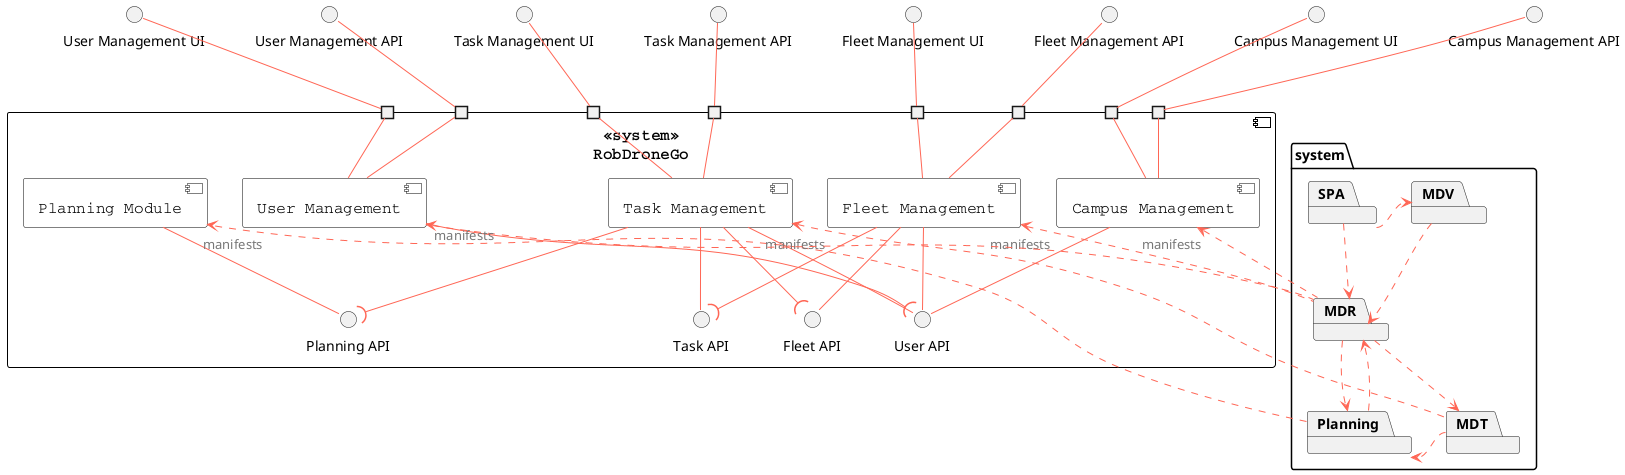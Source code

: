 @startuml

skinparam component {
    FontSize 16
    BackgroundColor<<Apache>> LightCoral
    BorderColor<<Apache>> #FF6655
    FontName Courier
    BorderColor black
    BackgroundColor White
    ArrowFontName Impact
    ArrowColor #FF6655
    ArrowFontColor #777777
}

component "<<system>>\nRobDroneGo" {
    port " " as p_campus_ui
    port " " as p_fleet_ui
    port " " as p_task_ui
    port " " as p_user_ui
    port " " as p_campus_api
    port " " as p_fleet_api
    port " " as p_task_api
    port " " as p_user_api

    component "Campus Management" as campus{
    }
    component "Fleet Management" as fleet {
    }
    component "Task Management" as task {
    }
    component "User Management" as user {
    }

    ' interior
    [Planning Module] -- "Planning API"
    task --( "Planning API"
    task -- "Task API"
    fleet -- "Fleet API"
    task --( "Fleet API"
    fleet --( "Task API"
    user --( "User API"
    campus -- "User API"
    fleet -- "User API"
    task -- "User API"
}

' exterior
campus -- p_campus_ui
campus -- p_campus_api
p_campus_api -up- "Campus Management API"
p_campus_ui -up- "Campus Management UI"

fleet -- p_fleet_ui
fleet -- p_fleet_api
p_fleet_api -up- "Fleet Management API"
p_fleet_ui -up- "Fleet Management UI"

task -- p_task_ui
task -- p_task_api
p_task_api -up- "Task Management API"
p_task_ui -up- "Task Management UI"

user -- p_user_ui
user -- p_user_api
p_user_api -up- "User Management API"
p_user_ui -up- "User Management UI"

package system {
    package "SPA" {
    }

    package "Planning" {
    }

    package "MDV" {
    }

    package "MDR" {
    }

    package "MDT" {
    }

    "SPA" .right.> "MDR"
    "SPA" .right.> "MDV"
    "MDV" .down.> "MDR"
    "MDR" .right.> "MDT"
    "MDT" .right.> "Planning"
    "MDR" ..> "Planning"
    "Planning" ..> "MDR"
}

"MDR" .up.> "manifests" fleet
"MDR" .up.> "manifests" campus

"Planning" ..> "manifests" "Planning Module"

"MDT" .up.> "manifests" task

"MDR" .up.> "manifests" user
@enduml

